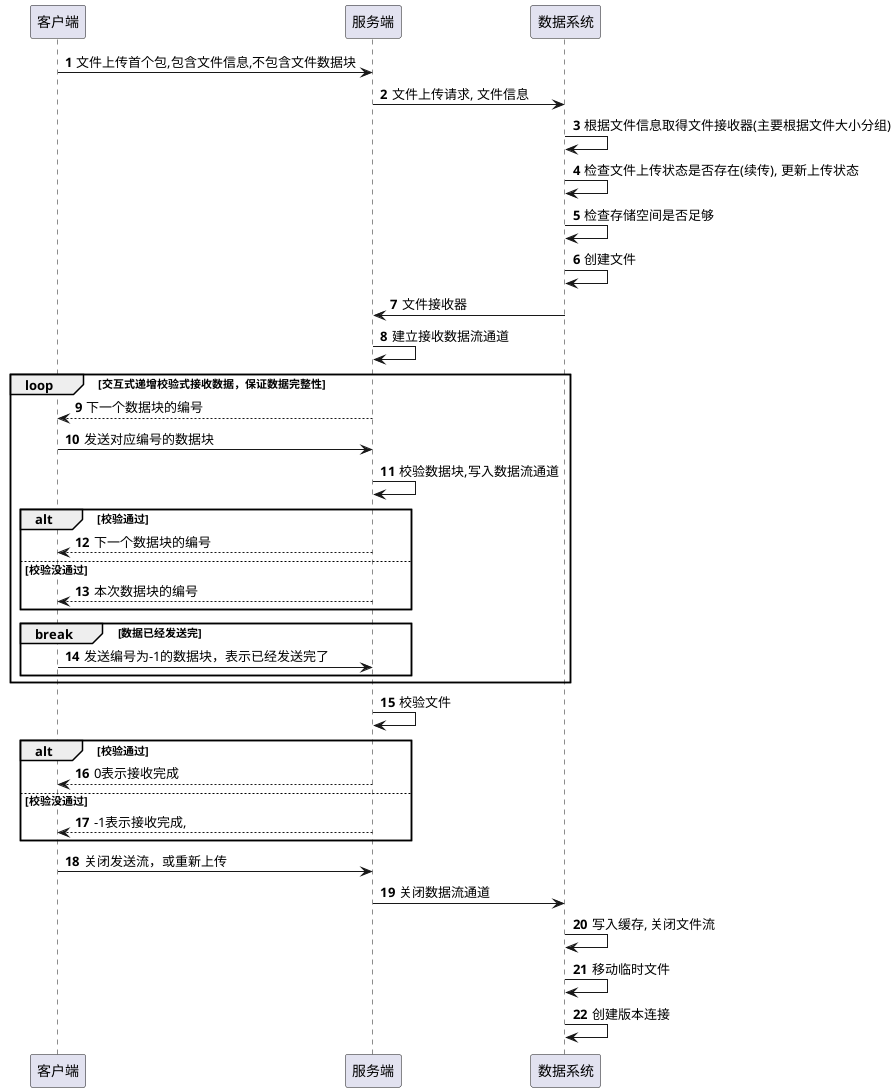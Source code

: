 @startuml
'https://plantuml.com/sequence-diagram

autonumber

客户端 -> 服务端: 文件上传首个包,包含文件信息,不包含文件数据块
服务端 -> 数据系统: 文件上传请求, 文件信息

数据系统 -> 数据系统: 根据文件信息取得文件接收器(主要根据文件大小分组)
数据系统 -> 数据系统: 检查文件上传状态是否存在(续传), 更新上传状态
数据系统 -> 数据系统: 检查存储空间是否足够
数据系统 -> 数据系统: 创建文件
数据系统 -> 服务端: 文件接收器

服务端 -> 服务端: 建立接收数据流通道

loop 交互式递增校验式接收数据，保证数据完整性
服务端 --> 客户端: 下一个数据块的编号
客户端 -> 服务端: 发送对应编号的数据块
服务端 -> 服务端: 校验数据块,写入数据流通道
alt 校验通过
客户端 <-- 服务端: 下一个数据块的编号
else 校验没通过
服务端 --> 客户端: 本次数据块的编号
end
    break 数据已经发送完
    客户端 -> 服务端: 发送编号为-1的数据块，表示已经发送完了
    end
end

服务端 -> 服务端: 校验文件


alt 校验通过
服务端 --> 客户端:  0表示接收完成
else 校验没通过
服务端 --> 客户端:  -1表示接收完成,
end

客户端 -> 服务端: 关闭发送流，或重新上传
服务端 -> 数据系统: 关闭数据流通道
数据系统-> 数据系统: 写入缓存, 关闭文件流
数据系统 -> 数据系统: 移动临时文件
数据系统 -> 数据系统: 创建版本连接
@enduml
